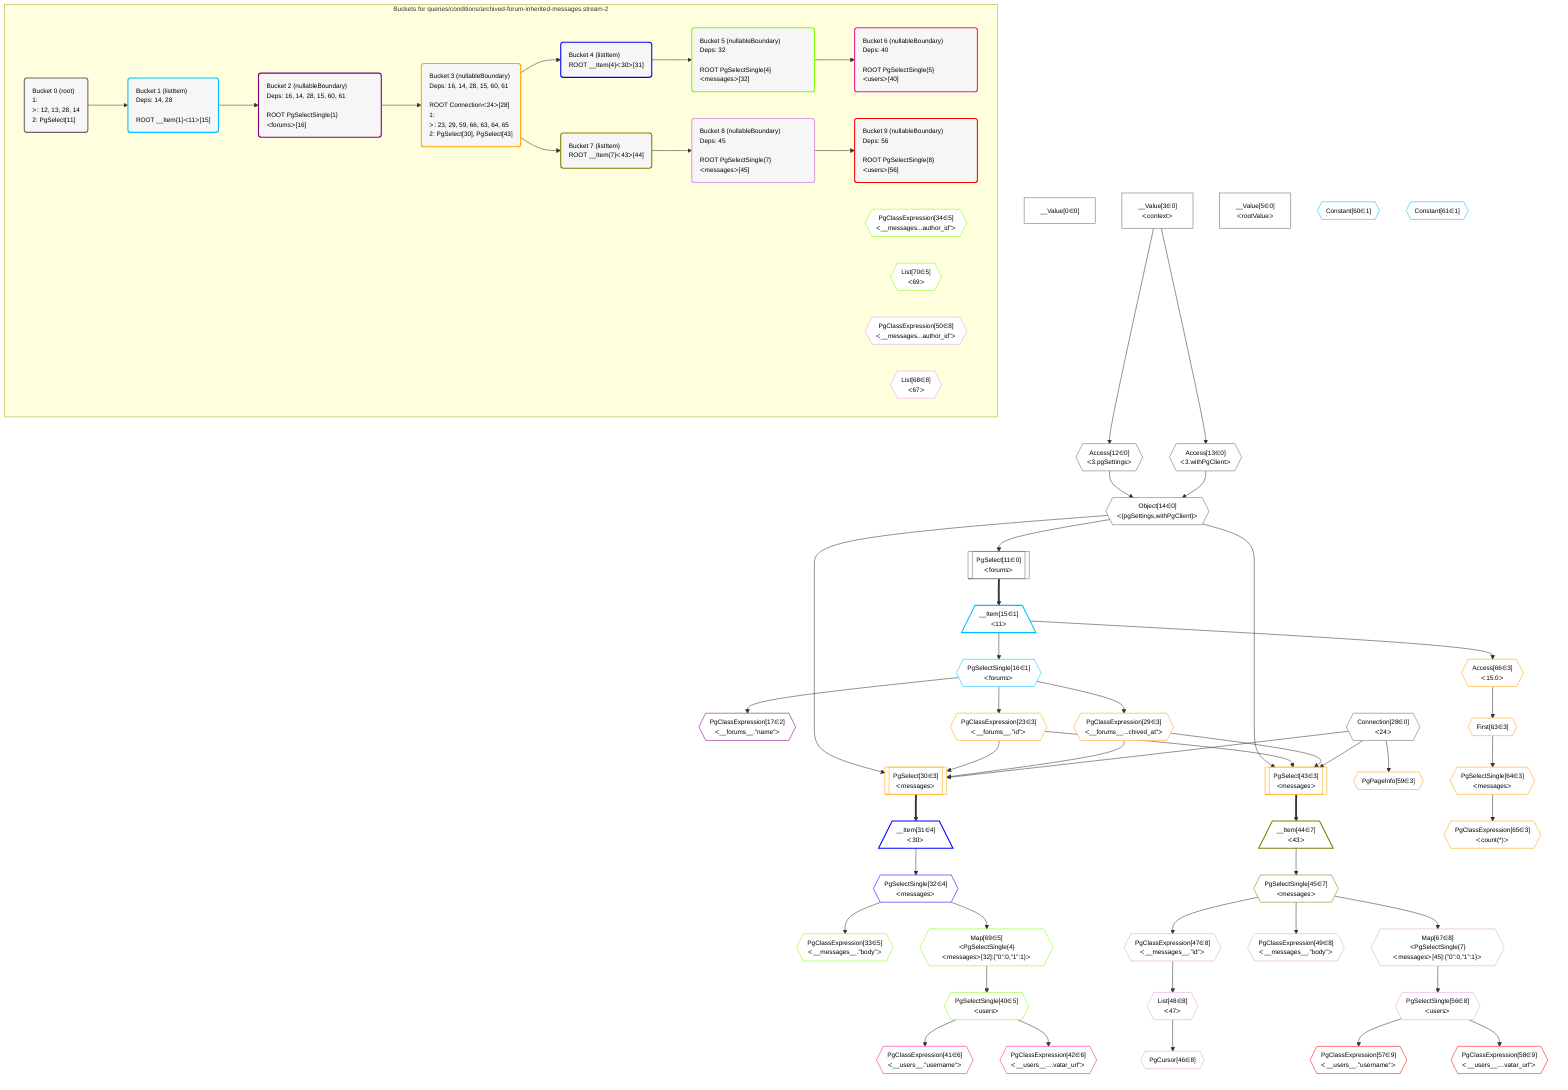 %%{init: {'themeVariables': { 'fontSize': '12px'}}}%%
graph TD
    classDef path fill:#eee,stroke:#000,color:#000
    classDef plan fill:#fff,stroke-width:1px,color:#000
    classDef itemplan fill:#fff,stroke-width:2px,color:#000
    classDef unbatchedplan fill:#dff,stroke-width:1px,color:#000
    classDef sideeffectplan fill:#fcc,stroke-width:2px,color:#000
    classDef bucket fill:#f6f6f6,color:#000,stroke-width:2px,text-align:left


    %% define steps
    __Value0["__Value[0∈0]"]:::plan
    __Value3["__Value[3∈0]<br />ᐸcontextᐳ"]:::plan
    __Value5["__Value[5∈0]<br />ᐸrootValueᐳ"]:::plan
    Access12{{"Access[12∈0]<br />ᐸ3.pgSettingsᐳ"}}:::plan
    Access13{{"Access[13∈0]<br />ᐸ3.withPgClientᐳ"}}:::plan
    Object14{{"Object[14∈0]<br />ᐸ{pgSettings,withPgClient}ᐳ"}}:::plan
    PgSelect11[["PgSelect[11∈0]<br />ᐸforumsᐳ"]]:::plan
    __Item15[/"__Item[15∈1]<br />ᐸ11ᐳ"\]:::itemplan
    PgSelectSingle16{{"PgSelectSingle[16∈1]<br />ᐸforumsᐳ"}}:::plan
    PgClassExpression17{{"PgClassExpression[17∈2]<br />ᐸ__forums__.”name”ᐳ"}}:::plan
    PgClassExpression23{{"PgClassExpression[23∈3]<br />ᐸ__forums__.”id”ᐳ"}}:::plan
    Connection28{{"Connection[28∈0]<br />ᐸ24ᐳ"}}:::plan
    PgClassExpression29{{"PgClassExpression[29∈3]<br />ᐸ__forums__...chived_at”ᐳ"}}:::plan
    PgSelect30[["PgSelect[30∈3]<br />ᐸmessagesᐳ"]]:::plan
    __Item31[/"__Item[31∈4]<br />ᐸ30ᐳ"\]:::itemplan
    PgSelectSingle32{{"PgSelectSingle[32∈4]<br />ᐸmessagesᐳ"}}:::plan
    PgClassExpression33{{"PgClassExpression[33∈5]<br />ᐸ__messages__.”body”ᐳ"}}:::plan
    Map69{{"Map[69∈5]<br />ᐸPgSelectSingle{4}ᐸmessagesᐳ[32]:{”0”:0,”1”:1}ᐳ"}}:::plan
    PgSelectSingle40{{"PgSelectSingle[40∈5]<br />ᐸusersᐳ"}}:::plan
    PgClassExpression41{{"PgClassExpression[41∈6]<br />ᐸ__users__.”username”ᐳ"}}:::plan
    PgClassExpression42{{"PgClassExpression[42∈6]<br />ᐸ__users__....vatar_url”ᐳ"}}:::plan
    PgSelect43[["PgSelect[43∈3]<br />ᐸmessagesᐳ"]]:::plan
    __Item44[/"__Item[44∈7]<br />ᐸ43ᐳ"\]:::itemplan
    PgSelectSingle45{{"PgSelectSingle[45∈7]<br />ᐸmessagesᐳ"}}:::plan
    PgClassExpression47{{"PgClassExpression[47∈8]<br />ᐸ__messages__.”id”ᐳ"}}:::plan
    List48{{"List[48∈8]<br />ᐸ47ᐳ"}}:::plan
    PgCursor46{{"PgCursor[46∈8]"}}:::plan
    PgClassExpression49{{"PgClassExpression[49∈8]<br />ᐸ__messages__.”body”ᐳ"}}:::plan
    Map67{{"Map[67∈8]<br />ᐸPgSelectSingle{7}ᐸmessagesᐳ[45]:{”0”:0,”1”:1}ᐳ"}}:::plan
    PgSelectSingle56{{"PgSelectSingle[56∈8]<br />ᐸusersᐳ"}}:::plan
    PgClassExpression57{{"PgClassExpression[57∈9]<br />ᐸ__users__.”username”ᐳ"}}:::plan
    PgClassExpression58{{"PgClassExpression[58∈9]<br />ᐸ__users__....vatar_url”ᐳ"}}:::plan
    PgPageInfo59{{"PgPageInfo[59∈3]"}}:::plan
    Constant60{{"Constant[60∈1]"}}:::plan
    Constant61{{"Constant[61∈1]"}}:::plan
    Access66{{"Access[66∈3]<br />ᐸ15.0ᐳ"}}:::plan
    First63{{"First[63∈3]"}}:::plan
    PgSelectSingle64{{"PgSelectSingle[64∈3]<br />ᐸmessagesᐳ"}}:::plan
    PgClassExpression65{{"PgClassExpression[65∈3]<br />ᐸcount(*)ᐳ"}}:::plan

    %% plan dependencies
    __Value3 --> Access12
    __Value3 --> Access13
    Access12 & Access13 --> Object14
    Object14 --> PgSelect11
    PgSelect11 ==> __Item15
    __Item15 --> PgSelectSingle16
    PgSelectSingle16 --> PgClassExpression17
    PgSelectSingle16 --> PgClassExpression23
    PgSelectSingle16 --> PgClassExpression29
    Object14 & PgClassExpression23 & PgClassExpression29 & Connection28 --> PgSelect30
    PgSelect30 ==> __Item31
    __Item31 --> PgSelectSingle32
    PgSelectSingle32 --> PgClassExpression33
    PgSelectSingle32 --> Map69
    Map69 --> PgSelectSingle40
    PgSelectSingle40 --> PgClassExpression41
    PgSelectSingle40 --> PgClassExpression42
    Object14 & PgClassExpression23 & PgClassExpression29 & Connection28 --> PgSelect43
    PgSelect43 ==> __Item44
    __Item44 --> PgSelectSingle45
    PgSelectSingle45 --> PgClassExpression47
    PgClassExpression47 --> List48
    List48 --> PgCursor46
    PgSelectSingle45 --> PgClassExpression49
    PgSelectSingle45 --> Map67
    Map67 --> PgSelectSingle56
    PgSelectSingle56 --> PgClassExpression57
    PgSelectSingle56 --> PgClassExpression58
    Connection28 --> PgPageInfo59
    __Item15 --> Access66
    Access66 --> First63
    First63 --> PgSelectSingle64
    PgSelectSingle64 --> PgClassExpression65

    subgraph "Buckets for queries/conditions/archived-forum-inherited-messages.stream-2"
    Bucket0("Bucket 0 (root)<br />1: <br />ᐳ: 12, 13, 28, 14<br />2: PgSelect[11]"):::bucket
    classDef bucket0 stroke:#696969
    class Bucket0,__Value0,__Value3,__Value5,PgSelect11,Access12,Access13,Object14,Connection28 bucket0
    Bucket1("Bucket 1 (listItem)<br />Deps: 14, 28<br /><br />ROOT __Item{1}ᐸ11ᐳ[15]"):::bucket
    classDef bucket1 stroke:#00bfff
    class Bucket1,__Item15,PgSelectSingle16,Constant60,Constant61 bucket1
    Bucket2("Bucket 2 (nullableBoundary)<br />Deps: 16, 14, 28, 15, 60, 61<br /><br />ROOT PgSelectSingle{1}ᐸforumsᐳ[16]"):::bucket
    classDef bucket2 stroke:#7f007f
    class Bucket2,PgClassExpression17 bucket2
    Bucket3("Bucket 3 (nullableBoundary)<br />Deps: 16, 14, 28, 15, 60, 61<br /><br />ROOT Connectionᐸ24ᐳ[28]<br />1: <br />ᐳ: 23, 29, 59, 66, 63, 64, 65<br />2: PgSelect[30], PgSelect[43]"):::bucket
    classDef bucket3 stroke:#ffa500
    class Bucket3,PgClassExpression23,PgClassExpression29,PgSelect30,PgSelect43,PgPageInfo59,First63,PgSelectSingle64,PgClassExpression65,Access66 bucket3
    Bucket4("Bucket 4 (listItem)<br />ROOT __Item{4}ᐸ30ᐳ[31]"):::bucket
    classDef bucket4 stroke:#0000ff
    class Bucket4,__Item31,PgSelectSingle32 bucket4
    Bucket5("Bucket 5 (nullableBoundary)<br />Deps: 32<br /><br />ROOT PgSelectSingle{4}ᐸmessagesᐳ[32]"):::bucket
    classDef bucket5 stroke:#7fff00
    PgClassExpression34{{"PgClassExpression[34∈5]<br />ᐸ__messages...author_id”ᐳ"}}:::plan
    List70{{"List[70∈5]<br />ᐸ69ᐳ"}}:::plan
    class Bucket5,PgClassExpression33,PgClassExpression34,PgSelectSingle40,Map69,List70 bucket5
    Bucket6("Bucket 6 (nullableBoundary)<br />Deps: 40<br /><br />ROOT PgSelectSingle{5}ᐸusersᐳ[40]"):::bucket
    classDef bucket6 stroke:#ff1493
    class Bucket6,PgClassExpression41,PgClassExpression42 bucket6
    Bucket7("Bucket 7 (listItem)<br />ROOT __Item{7}ᐸ43ᐳ[44]"):::bucket
    classDef bucket7 stroke:#808000
    class Bucket7,__Item44,PgSelectSingle45 bucket7
    Bucket8("Bucket 8 (nullableBoundary)<br />Deps: 45<br /><br />ROOT PgSelectSingle{7}ᐸmessagesᐳ[45]"):::bucket
    classDef bucket8 stroke:#dda0dd
    PgClassExpression50{{"PgClassExpression[50∈8]<br />ᐸ__messages...author_id”ᐳ"}}:::plan
    List68{{"List[68∈8]<br />ᐸ67ᐳ"}}:::plan
    class Bucket8,PgCursor46,PgClassExpression47,List48,PgClassExpression49,PgClassExpression50,PgSelectSingle56,Map67,List68 bucket8
    Bucket9("Bucket 9 (nullableBoundary)<br />Deps: 56<br /><br />ROOT PgSelectSingle{8}ᐸusersᐳ[56]"):::bucket
    classDef bucket9 stroke:#ff0000
    class Bucket9,PgClassExpression57,PgClassExpression58 bucket9
    Bucket0 --> Bucket1
    Bucket1 --> Bucket2
    Bucket2 --> Bucket3
    Bucket3 --> Bucket4 & Bucket7
    Bucket4 --> Bucket5
    Bucket5 --> Bucket6
    Bucket7 --> Bucket8
    Bucket8 --> Bucket9
    end